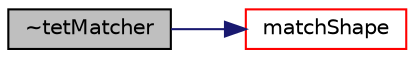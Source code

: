 digraph "~tetMatcher"
{
  bgcolor="transparent";
  edge [fontname="Helvetica",fontsize="10",labelfontname="Helvetica",labelfontsize="10"];
  node [fontname="Helvetica",fontsize="10",shape=record];
  rankdir="LR";
  Node1 [label="~tetMatcher",height=0.2,width=0.4,color="black", fillcolor="grey75", style="filled", fontcolor="black"];
  Node1 -> Node2 [color="midnightblue",fontsize="10",style="solid",fontname="Helvetica"];
  Node2 [label="matchShape",height=0.2,width=0.4,color="red",URL="$a02660.html#a1eba155714e7031777891b5d224b67fc",tooltip="Low level shape recognition. Return true if matches. "];
}
